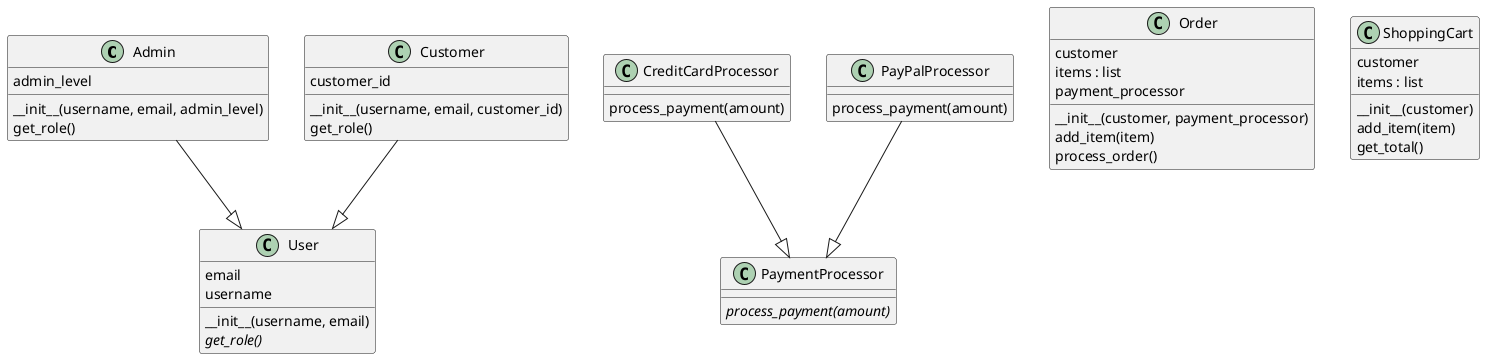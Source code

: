 @startuml classes_complete_example
set namespaceSeparator none
class "Admin" as complete_example.Admin {
  admin_level
  __init__(username, email, admin_level)
  get_role()
}
class "CreditCardProcessor" as complete_example.CreditCardProcessor {
  process_payment(amount)
}
class "Customer" as complete_example.Customer {
  customer_id
  __init__(username, email, customer_id)
  get_role()
}
class "Order" as complete_example.Order {
  customer
  items : list
  payment_processor
  __init__(customer, payment_processor)
  add_item(item)
  process_order()
}
class "PayPalProcessor" as complete_example.PayPalProcessor {
  process_payment(amount)
}
class "PaymentProcessor" as complete_example.PaymentProcessor {
  {abstract}process_payment(amount)
}
class "ShoppingCart" as complete_example.ShoppingCart {
  customer
  items : list
  __init__(customer)
  add_item(item)
  get_total()
}
class "User" as complete_example.User {
  email
  username
  __init__(username, email)
  {abstract}get_role()
}
complete_example.Admin --|> complete_example.User
complete_example.CreditCardProcessor --|> complete_example.PaymentProcessor
complete_example.Customer --|> complete_example.User
complete_example.PayPalProcessor --|> complete_example.PaymentProcessor
@enduml
